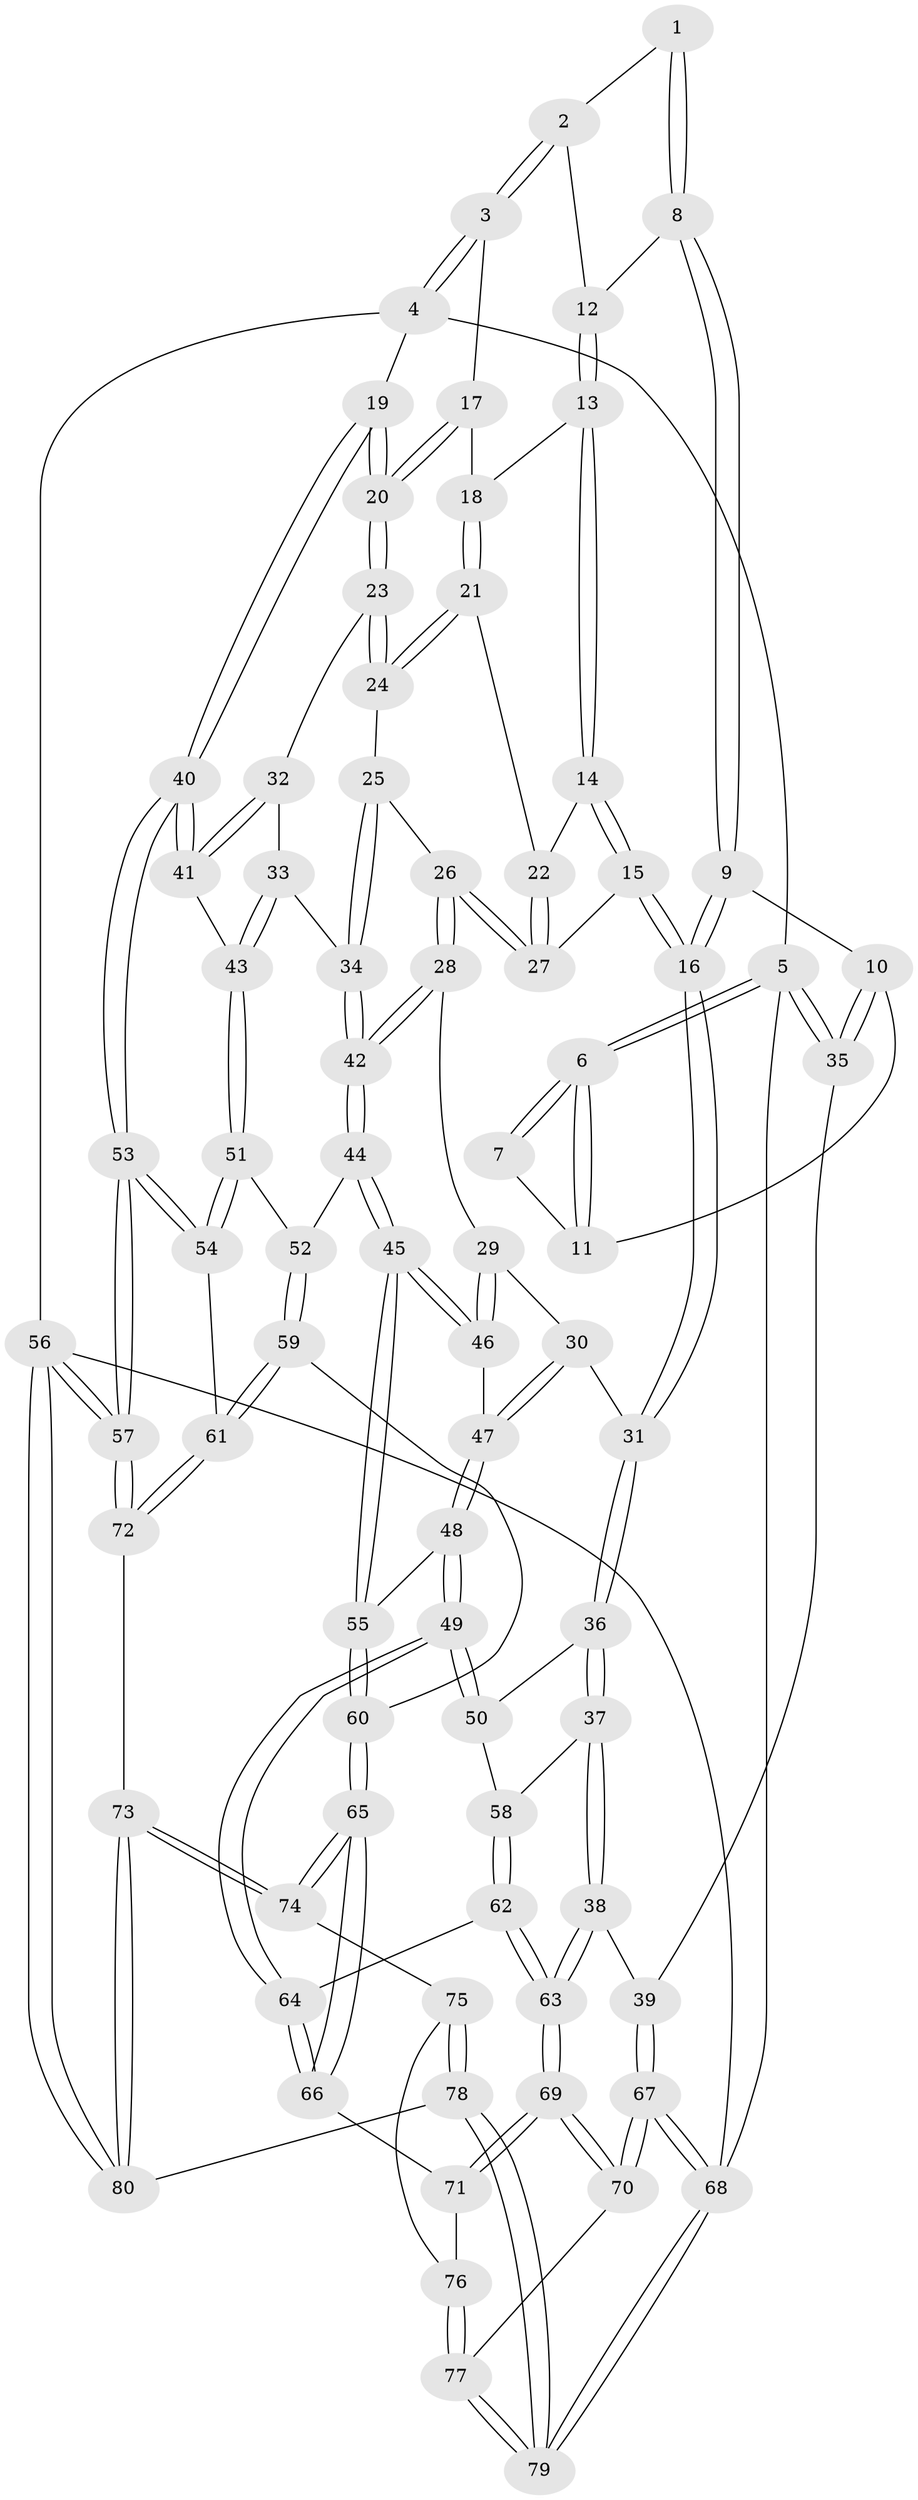 // Generated by graph-tools (version 1.1) at 2025/38/03/09/25 02:38:35]
// undirected, 80 vertices, 197 edges
graph export_dot {
graph [start="1"]
  node [color=gray90,style=filled];
  1 [pos="+0.45143341509062895+0"];
  2 [pos="+0.5014295100344455+0"];
  3 [pos="+0.7753401967070149+0"];
  4 [pos="+1+0"];
  5 [pos="+0+0"];
  6 [pos="+0+0"];
  7 [pos="+0.29888929821246296+0"];
  8 [pos="+0.38377267160663064+0.07509737814427576"];
  9 [pos="+0.23400431387992562+0.24637615826688436"];
  10 [pos="+0.22784573486806572+0.24565785175638435"];
  11 [pos="+0.22487676595218864+0.23389778165240555"];
  12 [pos="+0.47871025552692+0.09024126626456226"];
  13 [pos="+0.49171050521335097+0.12426565901865158"];
  14 [pos="+0.46932288734767313+0.220479523378004"];
  15 [pos="+0.4283837046640458+0.258302128986619"];
  16 [pos="+0.36908289761122326+0.2931828844181518"];
  17 [pos="+0.7598163054317687+0"];
  18 [pos="+0.7337074693224075+0.021703062964107272"];
  19 [pos="+1+0.30528471212369934"];
  20 [pos="+1+0.301448051245451"];
  21 [pos="+0.7208131812304758+0.15286151547800056"];
  22 [pos="+0.6800174355306314+0.18995148342128784"];
  23 [pos="+0.9460403168278129+0.3151818176764752"];
  24 [pos="+0.8532664688110589+0.29953463213356823"];
  25 [pos="+0.8075966796596659+0.3447614672366216"];
  26 [pos="+0.6480401585976779+0.3846627812478328"];
  27 [pos="+0.6405883133645189+0.32832460219358184"];
  28 [pos="+0.6344245929014114+0.4175837260428447"];
  29 [pos="+0.6266485463625449+0.4222978212854447"];
  30 [pos="+0.5670176077128297+0.45084127266844143"];
  31 [pos="+0.4392490649325258+0.4259822235019421"];
  32 [pos="+0.9012230323363253+0.4201332767200111"];
  33 [pos="+0.8787927576864616+0.45579901365513553"];
  34 [pos="+0.7752981115717344+0.49749399537157296"];
  35 [pos="+0+0.4501312734451975"];
  36 [pos="+0.4390795823418453+0.4264464868724469"];
  37 [pos="+0.2130361752288079+0.5704535512224734"];
  38 [pos="+0.02029474818740958+0.532545561107937"];
  39 [pos="+0+0.5087161801023335"];
  40 [pos="+1+0.3723942770719927"];
  41 [pos="+0.9460843260850531+0.5195187262415004"];
  42 [pos="+0.7683650320640241+0.5068058220463698"];
  43 [pos="+0.9115210036427088+0.5475769628779708"];
  44 [pos="+0.7735028108173065+0.5564345259350608"];
  45 [pos="+0.7154502981524726+0.6130037395777787"];
  46 [pos="+0.6829410064504867+0.5853309412931188"];
  47 [pos="+0.58120697417634+0.5247809136922673"];
  48 [pos="+0.5376645275828346+0.6710192876289405"];
  49 [pos="+0.5376066565787055+0.6710721866232675"];
  50 [pos="+0.42312587687387976+0.5729877689601325"];
  51 [pos="+0.8869926640526196+0.5995521720076924"];
  52 [pos="+0.8860284585971857+0.5994958110279593"];
  53 [pos="+1+0.6872392373629418"];
  54 [pos="+0.9556125904790492+0.6594187871616792"];
  55 [pos="+0.7119451429501416+0.6219419366393178"];
  56 [pos="+1+1"];
  57 [pos="+1+1"];
  58 [pos="+0.3303204373672688+0.6315057979692605"];
  59 [pos="+0.7617272831680247+0.7690445720804707"];
  60 [pos="+0.7534907932830754+0.7682082182125496"];
  61 [pos="+0.8540845366344004+0.8035421528784861"];
  62 [pos="+0.3411398667863075+0.7107758038216556"];
  63 [pos="+0.2923988298036386+0.8209017451947169"];
  64 [pos="+0.5302734228102823+0.7216551901609747"];
  65 [pos="+0.6425299890259843+0.8470076549755389"];
  66 [pos="+0.5327082267625487+0.7313333347946293"];
  67 [pos="+0+1"];
  68 [pos="+0+1"];
  69 [pos="+0.29318728656217263+0.8354694489419574"];
  70 [pos="+0.289380544298295+0.8416600244372724"];
  71 [pos="+0.4166162179946228+0.842700582991688"];
  72 [pos="+0.9280054551019721+0.9116129322033643"];
  73 [pos="+0.6980984356833912+0.9480166376418614"];
  74 [pos="+0.6421713869537156+0.8497140510826361"];
  75 [pos="+0.5190204593498055+0.9415084036604756"];
  76 [pos="+0.4662213624789239+0.90453972786195"];
  77 [pos="+0.34521615114489973+0.9824510302634742"];
  78 [pos="+0.4595904420098353+1"];
  79 [pos="+0.39026550002153687+1"];
  80 [pos="+0.7104024719579137+1"];
  1 -- 2;
  1 -- 8;
  1 -- 8;
  2 -- 3;
  2 -- 3;
  2 -- 12;
  3 -- 4;
  3 -- 4;
  3 -- 17;
  4 -- 5;
  4 -- 19;
  4 -- 56;
  5 -- 6;
  5 -- 6;
  5 -- 35;
  5 -- 35;
  5 -- 68;
  6 -- 7;
  6 -- 7;
  6 -- 11;
  6 -- 11;
  7 -- 11;
  8 -- 9;
  8 -- 9;
  8 -- 12;
  9 -- 10;
  9 -- 16;
  9 -- 16;
  10 -- 11;
  10 -- 35;
  10 -- 35;
  12 -- 13;
  12 -- 13;
  13 -- 14;
  13 -- 14;
  13 -- 18;
  14 -- 15;
  14 -- 15;
  14 -- 22;
  15 -- 16;
  15 -- 16;
  15 -- 27;
  16 -- 31;
  16 -- 31;
  17 -- 18;
  17 -- 20;
  17 -- 20;
  18 -- 21;
  18 -- 21;
  19 -- 20;
  19 -- 20;
  19 -- 40;
  19 -- 40;
  20 -- 23;
  20 -- 23;
  21 -- 22;
  21 -- 24;
  21 -- 24;
  22 -- 27;
  22 -- 27;
  23 -- 24;
  23 -- 24;
  23 -- 32;
  24 -- 25;
  25 -- 26;
  25 -- 34;
  25 -- 34;
  26 -- 27;
  26 -- 27;
  26 -- 28;
  26 -- 28;
  28 -- 29;
  28 -- 42;
  28 -- 42;
  29 -- 30;
  29 -- 46;
  29 -- 46;
  30 -- 31;
  30 -- 47;
  30 -- 47;
  31 -- 36;
  31 -- 36;
  32 -- 33;
  32 -- 41;
  32 -- 41;
  33 -- 34;
  33 -- 43;
  33 -- 43;
  34 -- 42;
  34 -- 42;
  35 -- 39;
  36 -- 37;
  36 -- 37;
  36 -- 50;
  37 -- 38;
  37 -- 38;
  37 -- 58;
  38 -- 39;
  38 -- 63;
  38 -- 63;
  39 -- 67;
  39 -- 67;
  40 -- 41;
  40 -- 41;
  40 -- 53;
  40 -- 53;
  41 -- 43;
  42 -- 44;
  42 -- 44;
  43 -- 51;
  43 -- 51;
  44 -- 45;
  44 -- 45;
  44 -- 52;
  45 -- 46;
  45 -- 46;
  45 -- 55;
  45 -- 55;
  46 -- 47;
  47 -- 48;
  47 -- 48;
  48 -- 49;
  48 -- 49;
  48 -- 55;
  49 -- 50;
  49 -- 50;
  49 -- 64;
  49 -- 64;
  50 -- 58;
  51 -- 52;
  51 -- 54;
  51 -- 54;
  52 -- 59;
  52 -- 59;
  53 -- 54;
  53 -- 54;
  53 -- 57;
  53 -- 57;
  54 -- 61;
  55 -- 60;
  55 -- 60;
  56 -- 57;
  56 -- 57;
  56 -- 80;
  56 -- 80;
  56 -- 68;
  57 -- 72;
  57 -- 72;
  58 -- 62;
  58 -- 62;
  59 -- 60;
  59 -- 61;
  59 -- 61;
  60 -- 65;
  60 -- 65;
  61 -- 72;
  61 -- 72;
  62 -- 63;
  62 -- 63;
  62 -- 64;
  63 -- 69;
  63 -- 69;
  64 -- 66;
  64 -- 66;
  65 -- 66;
  65 -- 66;
  65 -- 74;
  65 -- 74;
  66 -- 71;
  67 -- 68;
  67 -- 68;
  67 -- 70;
  67 -- 70;
  68 -- 79;
  68 -- 79;
  69 -- 70;
  69 -- 70;
  69 -- 71;
  69 -- 71;
  70 -- 77;
  71 -- 76;
  72 -- 73;
  73 -- 74;
  73 -- 74;
  73 -- 80;
  73 -- 80;
  74 -- 75;
  75 -- 76;
  75 -- 78;
  75 -- 78;
  76 -- 77;
  76 -- 77;
  77 -- 79;
  77 -- 79;
  78 -- 79;
  78 -- 79;
  78 -- 80;
}
